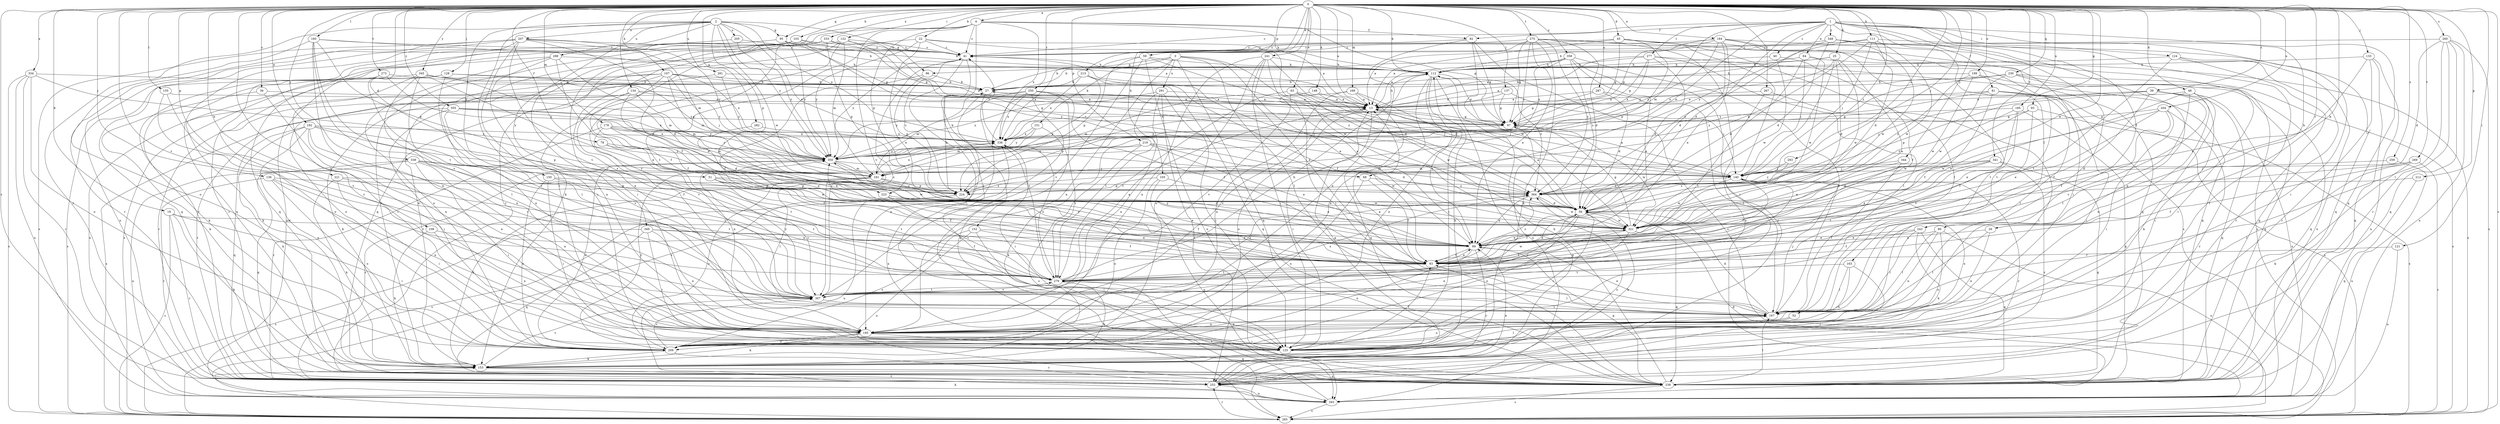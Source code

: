 strict digraph  {
0;
1;
2;
3;
4;
13;
19;
22;
25;
26;
27;
36;
39;
40;
41;
45;
48;
51;
52;
56;
59;
63;
64;
68;
69;
78;
80;
81;
82;
83;
93;
95;
96;
97;
103;
105;
107;
108;
111;
112;
121;
122;
124;
125;
128;
133;
134;
136;
137;
140;
148;
150;
151;
152;
153;
155;
160;
163;
167;
168;
178;
181;
184;
185;
192;
195;
199;
204;
205;
207;
209;
212;
213;
219;
221;
223;
224;
230;
238;
241;
243;
250;
252;
259;
260;
265;
267;
269;
273;
275;
277;
279;
281;
282;
283;
287;
288;
291;
293;
307;
321;
333;
334;
336;
338;
341;
344;
345;
348;
349;
350;
355;
358;
364;
0 -> 4  [label=a];
0 -> 13  [label=a];
0 -> 19  [label=b];
0 -> 22  [label=b];
0 -> 25  [label=b];
0 -> 26  [label=b];
0 -> 36  [label=c];
0 -> 39  [label=c];
0 -> 45  [label=d];
0 -> 48  [label=d];
0 -> 51  [label=d];
0 -> 59  [label=e];
0 -> 63  [label=e];
0 -> 78  [label=f];
0 -> 93  [label=g];
0 -> 95  [label=g];
0 -> 103  [label=h];
0 -> 105  [label=h];
0 -> 107  [label=h];
0 -> 108  [label=h];
0 -> 111  [label=h];
0 -> 112  [label=h];
0 -> 121  [label=i];
0 -> 122  [label=i];
0 -> 128  [label=j];
0 -> 133  [label=j];
0 -> 134  [label=j];
0 -> 136  [label=j];
0 -> 137  [label=j];
0 -> 140  [label=j];
0 -> 148  [label=k];
0 -> 155  [label=l];
0 -> 160  [label=l];
0 -> 168  [label=m];
0 -> 178  [label=m];
0 -> 184  [label=n];
0 -> 185  [label=n];
0 -> 192  [label=n];
0 -> 195  [label=n];
0 -> 199  [label=o];
0 -> 204  [label=o];
0 -> 212  [label=p];
0 -> 213  [label=p];
0 -> 219  [label=p];
0 -> 221  [label=p];
0 -> 230  [label=q];
0 -> 241  [label=r];
0 -> 243  [label=r];
0 -> 250  [label=r];
0 -> 252  [label=r];
0 -> 259  [label=s];
0 -> 260  [label=s];
0 -> 265  [label=s];
0 -> 267  [label=t];
0 -> 269  [label=t];
0 -> 273  [label=t];
0 -> 275  [label=t];
0 -> 281  [label=u];
0 -> 282  [label=u];
0 -> 283  [label=u];
0 -> 287  [label=u];
0 -> 307  [label=v];
0 -> 321  [label=w];
0 -> 333  [label=x];
0 -> 334  [label=x];
0 -> 338  [label=y];
0 -> 341  [label=y];
0 -> 344  [label=y];
0 -> 345  [label=y];
0 -> 355  [label=z];
0 -> 358  [label=z];
0 -> 364  [label=z];
1 -> 26  [label=b];
1 -> 40  [label=c];
1 -> 41  [label=c];
1 -> 52  [label=d];
1 -> 56  [label=d];
1 -> 64  [label=e];
1 -> 68  [label=e];
1 -> 80  [label=f];
1 -> 81  [label=f];
1 -> 82  [label=f];
1 -> 124  [label=i];
1 -> 163  [label=l];
1 -> 181  [label=m];
1 -> 238  [label=q];
1 -> 252  [label=r];
1 -> 277  [label=t];
1 -> 348  [label=y];
2 -> 68  [label=e];
2 -> 95  [label=g];
2 -> 96  [label=g];
2 -> 125  [label=i];
2 -> 150  [label=k];
2 -> 205  [label=o];
2 -> 207  [label=o];
2 -> 223  [label=p];
2 -> 252  [label=r];
2 -> 288  [label=u];
2 -> 321  [label=w];
2 -> 336  [label=x];
2 -> 349  [label=y];
2 -> 350  [label=y];
3 -> 27  [label=b];
3 -> 56  [label=d];
3 -> 69  [label=e];
3 -> 96  [label=g];
3 -> 151  [label=k];
3 -> 167  [label=l];
3 -> 195  [label=n];
3 -> 238  [label=q];
3 -> 291  [label=u];
4 -> 41  [label=c];
4 -> 82  [label=f];
4 -> 97  [label=g];
4 -> 112  [label=h];
4 -> 152  [label=k];
4 -> 153  [label=k];
4 -> 223  [label=p];
4 -> 252  [label=r];
4 -> 307  [label=v];
4 -> 336  [label=x];
13 -> 97  [label=g];
13 -> 112  [label=h];
13 -> 125  [label=i];
13 -> 209  [label=o];
13 -> 224  [label=p];
13 -> 307  [label=v];
19 -> 125  [label=i];
19 -> 153  [label=k];
19 -> 252  [label=r];
19 -> 265  [label=s];
19 -> 321  [label=w];
22 -> 13  [label=a];
22 -> 41  [label=c];
22 -> 69  [label=e];
22 -> 279  [label=t];
22 -> 321  [label=w];
22 -> 350  [label=y];
25 -> 27  [label=b];
25 -> 56  [label=d];
25 -> 69  [label=e];
25 -> 112  [label=h];
25 -> 140  [label=j];
25 -> 321  [label=w];
25 -> 336  [label=x];
26 -> 69  [label=e];
26 -> 167  [label=l];
26 -> 195  [label=n];
27 -> 13  [label=a];
27 -> 265  [label=s];
27 -> 279  [label=t];
36 -> 13  [label=a];
36 -> 153  [label=k];
36 -> 195  [label=n];
39 -> 13  [label=a];
39 -> 83  [label=f];
39 -> 125  [label=i];
39 -> 140  [label=j];
39 -> 224  [label=p];
39 -> 238  [label=q];
39 -> 307  [label=v];
40 -> 83  [label=f];
40 -> 112  [label=h];
40 -> 321  [label=w];
41 -> 112  [label=h];
41 -> 125  [label=i];
41 -> 167  [label=l];
41 -> 350  [label=y];
45 -> 13  [label=a];
45 -> 41  [label=c];
45 -> 97  [label=g];
45 -> 167  [label=l];
45 -> 224  [label=p];
45 -> 238  [label=q];
45 -> 265  [label=s];
48 -> 13  [label=a];
48 -> 69  [label=e];
48 -> 153  [label=k];
48 -> 167  [label=l];
48 -> 195  [label=n];
48 -> 293  [label=u];
51 -> 83  [label=f];
51 -> 224  [label=p];
51 -> 279  [label=t];
51 -> 307  [label=v];
51 -> 364  [label=z];
52 -> 195  [label=n];
52 -> 209  [label=o];
56 -> 13  [label=a];
56 -> 41  [label=c];
56 -> 83  [label=f];
56 -> 125  [label=i];
56 -> 153  [label=k];
56 -> 209  [label=o];
56 -> 307  [label=v];
56 -> 321  [label=w];
59 -> 112  [label=h];
59 -> 224  [label=p];
59 -> 293  [label=u];
59 -> 307  [label=v];
59 -> 336  [label=x];
59 -> 364  [label=z];
63 -> 13  [label=a];
63 -> 140  [label=j];
63 -> 167  [label=l];
63 -> 279  [label=t];
63 -> 321  [label=w];
64 -> 56  [label=d];
64 -> 112  [label=h];
64 -> 140  [label=j];
64 -> 265  [label=s];
64 -> 321  [label=w];
68 -> 83  [label=f];
68 -> 209  [label=o];
68 -> 364  [label=z];
69 -> 83  [label=f];
69 -> 209  [label=o];
69 -> 238  [label=q];
69 -> 252  [label=r];
69 -> 350  [label=y];
78 -> 83  [label=f];
78 -> 279  [label=t];
78 -> 350  [label=y];
80 -> 69  [label=e];
80 -> 167  [label=l];
80 -> 195  [label=n];
80 -> 209  [label=o];
80 -> 293  [label=u];
81 -> 13  [label=a];
81 -> 83  [label=f];
81 -> 125  [label=i];
81 -> 167  [label=l];
81 -> 265  [label=s];
81 -> 350  [label=y];
82 -> 41  [label=c];
82 -> 97  [label=g];
82 -> 195  [label=n];
82 -> 265  [label=s];
82 -> 321  [label=w];
83 -> 56  [label=d];
83 -> 69  [label=e];
83 -> 279  [label=t];
83 -> 321  [label=w];
83 -> 350  [label=y];
83 -> 364  [label=z];
93 -> 83  [label=f];
93 -> 97  [label=g];
93 -> 265  [label=s];
93 -> 321  [label=w];
95 -> 41  [label=c];
95 -> 97  [label=g];
95 -> 112  [label=h];
95 -> 238  [label=q];
95 -> 252  [label=r];
95 -> 350  [label=y];
96 -> 27  [label=b];
96 -> 83  [label=f];
96 -> 224  [label=p];
97 -> 27  [label=b];
97 -> 321  [label=w];
97 -> 336  [label=x];
103 -> 41  [label=c];
103 -> 112  [label=h];
103 -> 125  [label=i];
103 -> 153  [label=k];
103 -> 195  [label=n];
103 -> 252  [label=r];
103 -> 293  [label=u];
103 -> 364  [label=z];
105 -> 69  [label=e];
105 -> 209  [label=o];
105 -> 224  [label=p];
105 -> 293  [label=u];
107 -> 13  [label=a];
107 -> 27  [label=b];
107 -> 83  [label=f];
107 -> 140  [label=j];
107 -> 181  [label=m];
107 -> 195  [label=n];
107 -> 209  [label=o];
107 -> 252  [label=r];
107 -> 336  [label=x];
108 -> 69  [label=e];
108 -> 153  [label=k];
108 -> 195  [label=n];
111 -> 41  [label=c];
111 -> 56  [label=d];
111 -> 125  [label=i];
111 -> 140  [label=j];
111 -> 224  [label=p];
111 -> 321  [label=w];
111 -> 350  [label=y];
112 -> 27  [label=b];
112 -> 97  [label=g];
112 -> 125  [label=i];
112 -> 195  [label=n];
112 -> 209  [label=o];
112 -> 293  [label=u];
112 -> 364  [label=z];
121 -> 83  [label=f];
121 -> 293  [label=u];
122 -> 41  [label=c];
122 -> 140  [label=j];
122 -> 153  [label=k];
122 -> 181  [label=m];
122 -> 238  [label=q];
122 -> 307  [label=v];
122 -> 364  [label=z];
124 -> 112  [label=h];
124 -> 238  [label=q];
124 -> 252  [label=r];
124 -> 279  [label=t];
124 -> 293  [label=u];
125 -> 83  [label=f];
125 -> 167  [label=l];
128 -> 27  [label=b];
128 -> 153  [label=k];
128 -> 167  [label=l];
128 -> 265  [label=s];
128 -> 350  [label=y];
133 -> 69  [label=e];
133 -> 112  [label=h];
133 -> 238  [label=q];
133 -> 252  [label=r];
133 -> 293  [label=u];
134 -> 13  [label=a];
134 -> 56  [label=d];
134 -> 97  [label=g];
134 -> 153  [label=k];
134 -> 181  [label=m];
134 -> 252  [label=r];
134 -> 307  [label=v];
136 -> 195  [label=n];
136 -> 209  [label=o];
136 -> 252  [label=r];
136 -> 279  [label=t];
136 -> 364  [label=z];
137 -> 13  [label=a];
137 -> 97  [label=g];
137 -> 140  [label=j];
137 -> 336  [label=x];
140 -> 13  [label=a];
140 -> 83  [label=f];
140 -> 209  [label=o];
140 -> 252  [label=r];
140 -> 307  [label=v];
140 -> 321  [label=w];
140 -> 364  [label=z];
148 -> 13  [label=a];
148 -> 140  [label=j];
148 -> 307  [label=v];
150 -> 125  [label=i];
150 -> 209  [label=o];
150 -> 224  [label=p];
150 -> 279  [label=t];
151 -> 181  [label=m];
151 -> 279  [label=t];
151 -> 336  [label=x];
151 -> 350  [label=y];
152 -> 69  [label=e];
152 -> 83  [label=f];
152 -> 125  [label=i];
152 -> 209  [label=o];
152 -> 293  [label=u];
153 -> 13  [label=a];
153 -> 112  [label=h];
153 -> 238  [label=q];
153 -> 252  [label=r];
153 -> 307  [label=v];
155 -> 13  [label=a];
155 -> 279  [label=t];
155 -> 307  [label=v];
160 -> 13  [label=a];
160 -> 41  [label=c];
160 -> 195  [label=n];
160 -> 209  [label=o];
160 -> 224  [label=p];
160 -> 279  [label=t];
160 -> 307  [label=v];
163 -> 167  [label=l];
163 -> 209  [label=o];
163 -> 252  [label=r];
163 -> 279  [label=t];
167 -> 13  [label=a];
167 -> 56  [label=d];
167 -> 69  [label=e];
167 -> 140  [label=j];
167 -> 195  [label=n];
168 -> 13  [label=a];
168 -> 69  [label=e];
168 -> 181  [label=m];
168 -> 195  [label=n];
168 -> 238  [label=q];
178 -> 56  [label=d];
178 -> 69  [label=e];
178 -> 181  [label=m];
178 -> 195  [label=n];
178 -> 252  [label=r];
178 -> 336  [label=x];
178 -> 350  [label=y];
181 -> 153  [label=k];
181 -> 167  [label=l];
181 -> 209  [label=o];
181 -> 224  [label=p];
181 -> 321  [label=w];
181 -> 336  [label=x];
184 -> 41  [label=c];
184 -> 56  [label=d];
184 -> 69  [label=e];
184 -> 97  [label=g];
184 -> 112  [label=h];
184 -> 125  [label=i];
184 -> 167  [label=l];
184 -> 265  [label=s];
184 -> 350  [label=y];
185 -> 69  [label=e];
185 -> 97  [label=g];
185 -> 238  [label=q];
185 -> 307  [label=v];
185 -> 364  [label=z];
192 -> 83  [label=f];
192 -> 153  [label=k];
192 -> 195  [label=n];
192 -> 209  [label=o];
192 -> 224  [label=p];
192 -> 238  [label=q];
192 -> 307  [label=v];
192 -> 336  [label=x];
195 -> 125  [label=i];
195 -> 153  [label=k];
195 -> 209  [label=o];
195 -> 238  [label=q];
199 -> 27  [label=b];
199 -> 238  [label=q];
199 -> 279  [label=t];
199 -> 321  [label=w];
199 -> 364  [label=z];
204 -> 69  [label=e];
204 -> 83  [label=f];
204 -> 97  [label=g];
204 -> 125  [label=i];
204 -> 252  [label=r];
204 -> 321  [label=w];
205 -> 41  [label=c];
205 -> 238  [label=q];
205 -> 350  [label=y];
207 -> 41  [label=c];
207 -> 125  [label=i];
207 -> 181  [label=m];
207 -> 238  [label=q];
207 -> 252  [label=r];
207 -> 265  [label=s];
207 -> 279  [label=t];
207 -> 293  [label=u];
207 -> 321  [label=w];
207 -> 350  [label=y];
209 -> 153  [label=k];
209 -> 252  [label=r];
209 -> 307  [label=v];
209 -> 350  [label=y];
212 -> 238  [label=q];
212 -> 364  [label=z];
213 -> 27  [label=b];
213 -> 83  [label=f];
213 -> 224  [label=p];
213 -> 238  [label=q];
213 -> 336  [label=x];
219 -> 56  [label=d];
219 -> 69  [label=e];
219 -> 153  [label=k];
219 -> 265  [label=s];
219 -> 321  [label=w];
219 -> 350  [label=y];
221 -> 125  [label=i];
221 -> 153  [label=k];
221 -> 224  [label=p];
221 -> 279  [label=t];
223 -> 56  [label=d];
223 -> 69  [label=e];
223 -> 83  [label=f];
223 -> 279  [label=t];
224 -> 27  [label=b];
224 -> 41  [label=c];
224 -> 265  [label=s];
224 -> 293  [label=u];
230 -> 13  [label=a];
230 -> 27  [label=b];
230 -> 125  [label=i];
230 -> 238  [label=q];
230 -> 265  [label=s];
230 -> 321  [label=w];
230 -> 350  [label=y];
238 -> 83  [label=f];
238 -> 112  [label=h];
238 -> 167  [label=l];
238 -> 265  [label=s];
238 -> 336  [label=x];
241 -> 56  [label=d];
241 -> 69  [label=e];
241 -> 83  [label=f];
241 -> 112  [label=h];
241 -> 125  [label=i];
241 -> 195  [label=n];
241 -> 209  [label=o];
243 -> 69  [label=e];
243 -> 83  [label=f];
243 -> 153  [label=k];
243 -> 167  [label=l];
243 -> 238  [label=q];
250 -> 13  [label=a];
250 -> 83  [label=f];
250 -> 181  [label=m];
250 -> 195  [label=n];
250 -> 238  [label=q];
250 -> 265  [label=s];
250 -> 336  [label=x];
250 -> 350  [label=y];
252 -> 69  [label=e];
252 -> 97  [label=g];
252 -> 293  [label=u];
252 -> 364  [label=z];
259 -> 140  [label=j];
259 -> 293  [label=u];
260 -> 41  [label=c];
260 -> 56  [label=d];
260 -> 167  [label=l];
260 -> 238  [label=q];
260 -> 252  [label=r];
260 -> 265  [label=s];
260 -> 293  [label=u];
265 -> 252  [label=r];
267 -> 13  [label=a];
267 -> 125  [label=i];
267 -> 279  [label=t];
269 -> 83  [label=f];
269 -> 153  [label=k];
269 -> 167  [label=l];
269 -> 181  [label=m];
269 -> 265  [label=s];
273 -> 27  [label=b];
273 -> 209  [label=o];
273 -> 307  [label=v];
273 -> 350  [label=y];
275 -> 13  [label=a];
275 -> 41  [label=c];
275 -> 56  [label=d];
275 -> 69  [label=e];
275 -> 97  [label=g];
275 -> 125  [label=i];
275 -> 153  [label=k];
275 -> 293  [label=u];
275 -> 350  [label=y];
275 -> 364  [label=z];
277 -> 13  [label=a];
277 -> 56  [label=d];
277 -> 97  [label=g];
277 -> 112  [label=h];
277 -> 167  [label=l];
277 -> 238  [label=q];
277 -> 336  [label=x];
279 -> 13  [label=a];
279 -> 112  [label=h];
279 -> 153  [label=k];
279 -> 167  [label=l];
279 -> 307  [label=v];
279 -> 336  [label=x];
279 -> 364  [label=z];
281 -> 27  [label=b];
281 -> 293  [label=u];
281 -> 350  [label=y];
282 -> 69  [label=e];
282 -> 336  [label=x];
283 -> 140  [label=j];
283 -> 364  [label=z];
287 -> 13  [label=a];
287 -> 56  [label=d];
287 -> 97  [label=g];
287 -> 167  [label=l];
288 -> 56  [label=d];
288 -> 83  [label=f];
288 -> 112  [label=h];
288 -> 195  [label=n];
288 -> 209  [label=o];
288 -> 265  [label=s];
291 -> 13  [label=a];
291 -> 125  [label=i];
291 -> 195  [label=n];
291 -> 252  [label=r];
291 -> 279  [label=t];
291 -> 350  [label=y];
293 -> 56  [label=d];
293 -> 153  [label=k];
293 -> 265  [label=s];
293 -> 279  [label=t];
307 -> 41  [label=c];
307 -> 167  [label=l];
307 -> 279  [label=t];
307 -> 350  [label=y];
307 -> 364  [label=z];
321 -> 69  [label=e];
321 -> 97  [label=g];
321 -> 195  [label=n];
321 -> 238  [label=q];
321 -> 279  [label=t];
333 -> 41  [label=c];
333 -> 83  [label=f];
333 -> 97  [label=g];
333 -> 224  [label=p];
333 -> 307  [label=v];
334 -> 27  [label=b];
334 -> 209  [label=o];
334 -> 252  [label=r];
334 -> 265  [label=s];
334 -> 293  [label=u];
334 -> 364  [label=z];
336 -> 41  [label=c];
336 -> 125  [label=i];
336 -> 350  [label=y];
338 -> 125  [label=i];
338 -> 140  [label=j];
338 -> 195  [label=n];
338 -> 238  [label=q];
338 -> 279  [label=t];
338 -> 293  [label=u];
338 -> 321  [label=w];
341 -> 56  [label=d];
341 -> 69  [label=e];
341 -> 181  [label=m];
341 -> 238  [label=q];
341 -> 252  [label=r];
341 -> 279  [label=t];
344 -> 140  [label=j];
344 -> 167  [label=l];
344 -> 321  [label=w];
345 -> 27  [label=b];
345 -> 69  [label=e];
345 -> 125  [label=i];
345 -> 153  [label=k];
345 -> 167  [label=l];
345 -> 181  [label=m];
345 -> 195  [label=n];
345 -> 350  [label=y];
348 -> 41  [label=c];
348 -> 56  [label=d];
348 -> 195  [label=n];
348 -> 238  [label=q];
348 -> 321  [label=w];
348 -> 364  [label=z];
349 -> 69  [label=e];
349 -> 83  [label=f];
349 -> 125  [label=i];
349 -> 195  [label=n];
349 -> 238  [label=q];
349 -> 265  [label=s];
350 -> 140  [label=j];
350 -> 181  [label=m];
350 -> 209  [label=o];
350 -> 252  [label=r];
350 -> 321  [label=w];
355 -> 97  [label=g];
355 -> 125  [label=i];
355 -> 265  [label=s];
355 -> 307  [label=v];
355 -> 336  [label=x];
355 -> 350  [label=y];
358 -> 13  [label=a];
358 -> 27  [label=b];
358 -> 69  [label=e];
358 -> 112  [label=h];
358 -> 167  [label=l];
358 -> 252  [label=r];
358 -> 336  [label=x];
358 -> 364  [label=z];
364 -> 56  [label=d];
364 -> 69  [label=e];
364 -> 321  [label=w];
}
